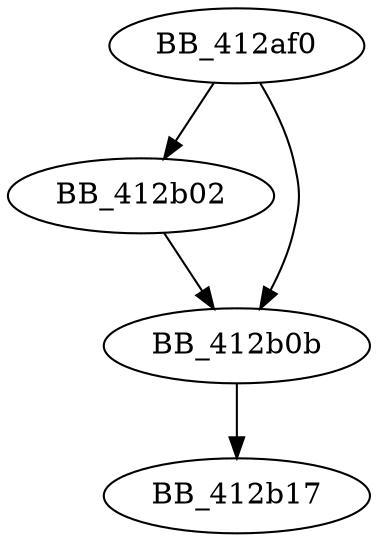 DiGraph sub_412AF0{
BB_412af0->BB_412b02
BB_412af0->BB_412b0b
BB_412b02->BB_412b0b
BB_412b0b->BB_412b17
}
